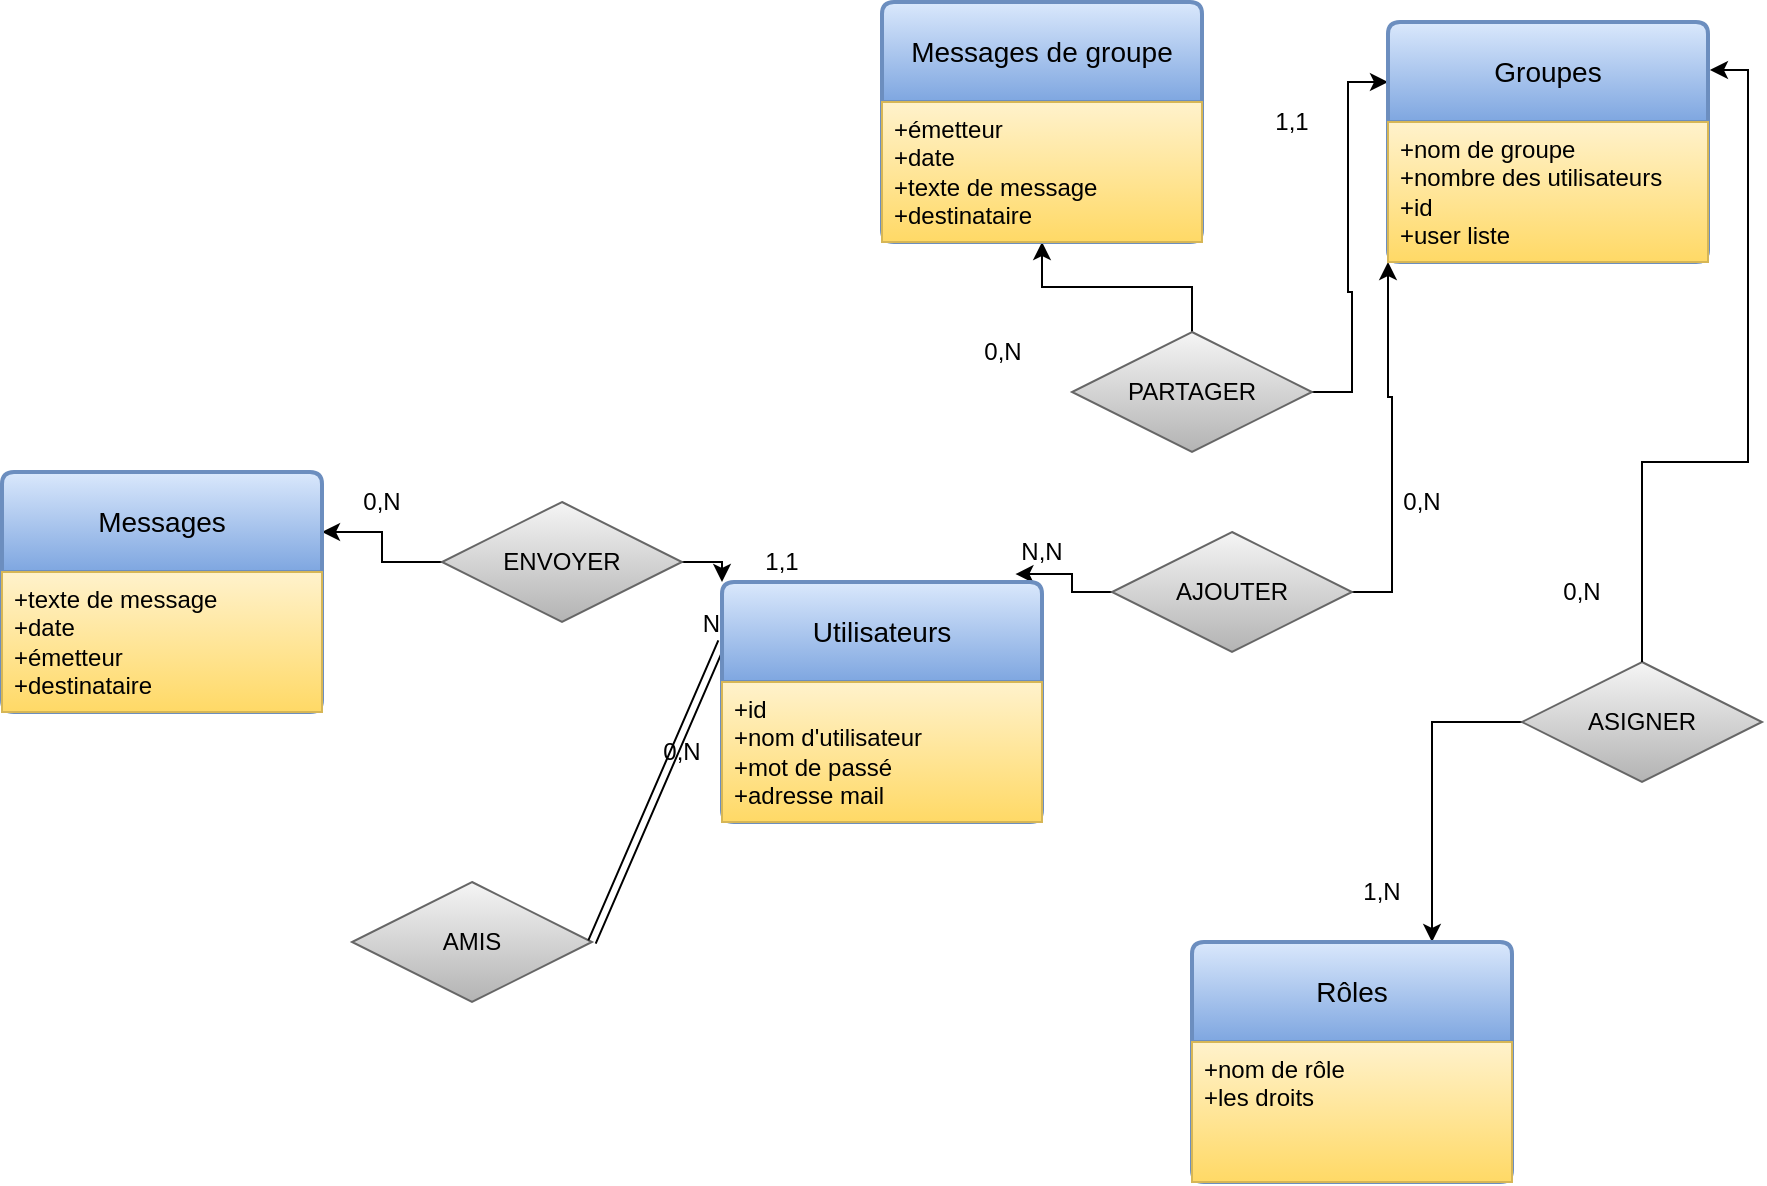 <mxfile version="22.1.4" type="github">
  <diagram id="R2lEEEUBdFMjLlhIrx00" name="Page-1">
    <mxGraphModel dx="2273" dy="604" grid="1" gridSize="10" guides="1" tooltips="1" connect="1" arrows="1" fold="1" page="1" pageScale="1" pageWidth="1100" pageHeight="850" math="0" shadow="0" extFonts="Permanent Marker^https://fonts.googleapis.com/css?family=Permanent+Marker">
      <root>
        <mxCell id="0" />
        <mxCell id="1" parent="0" />
        <mxCell id="nqBFF6TNOds9ZoNXhfpZ-1" value="AMIS" style="shape=rhombus;perimeter=rhombusPerimeter;whiteSpace=wrap;html=1;align=center;fillColor=#f5f5f5;strokeColor=#666666;gradientColor=#b3b3b3;" parent="1" vertex="1">
          <mxGeometry x="-305" y="550" width="120" height="60" as="geometry" />
        </mxCell>
        <mxCell id="5RMD4BezjyQq2ldkv20B-14" style="edgeStyle=orthogonalEdgeStyle;rounded=0;orthogonalLoop=1;jettySize=auto;html=1;entryX=0.75;entryY=0;entryDx=0;entryDy=0;" parent="1" source="nqBFF6TNOds9ZoNXhfpZ-2" target="5RMD4BezjyQq2ldkv20B-1" edge="1">
          <mxGeometry relative="1" as="geometry" />
        </mxCell>
        <mxCell id="nqBFF6TNOds9ZoNXhfpZ-2" value="ASIGNER" style="shape=rhombus;perimeter=rhombusPerimeter;whiteSpace=wrap;html=1;align=center;fillColor=#f5f5f5;strokeColor=#666666;gradientColor=#b3b3b3;" parent="1" vertex="1">
          <mxGeometry x="280" y="440" width="120" height="60" as="geometry" />
        </mxCell>
        <mxCell id="nqBFF6TNOds9ZoNXhfpZ-10" style="edgeStyle=orthogonalEdgeStyle;rounded=0;orthogonalLoop=1;jettySize=auto;html=1;exitX=0;exitY=0.5;exitDx=0;exitDy=0;entryX=0.917;entryY=-0.033;entryDx=0;entryDy=0;entryPerimeter=0;" parent="1" source="nqBFF6TNOds9ZoNXhfpZ-3" target="fBHS-X9BeHUpOfHcf2Rk-1" edge="1">
          <mxGeometry relative="1" as="geometry">
            <mxPoint x="30" y="420" as="targetPoint" />
          </mxGeometry>
        </mxCell>
        <mxCell id="5RMD4BezjyQq2ldkv20B-18" style="edgeStyle=orthogonalEdgeStyle;rounded=0;orthogonalLoop=1;jettySize=auto;html=1;entryX=0;entryY=1;entryDx=0;entryDy=0;" parent="1" source="nqBFF6TNOds9ZoNXhfpZ-3" target="5RMD4BezjyQq2ldkv20B-4" edge="1">
          <mxGeometry relative="1" as="geometry" />
        </mxCell>
        <mxCell id="nqBFF6TNOds9ZoNXhfpZ-3" value="AJOUTER" style="shape=rhombus;perimeter=rhombusPerimeter;whiteSpace=wrap;html=1;align=center;fillColor=#f5f5f5;strokeColor=#666666;gradientColor=#b3b3b3;" parent="1" vertex="1">
          <mxGeometry x="75" y="375" width="120" height="60" as="geometry" />
        </mxCell>
        <mxCell id="5RMD4BezjyQq2ldkv20B-10" style="edgeStyle=orthogonalEdgeStyle;rounded=0;orthogonalLoop=1;jettySize=auto;html=1;entryX=0.5;entryY=1;entryDx=0;entryDy=0;" parent="1" source="nqBFF6TNOds9ZoNXhfpZ-4" target="5RMD4BezjyQq2ldkv20B-8" edge="1">
          <mxGeometry relative="1" as="geometry" />
        </mxCell>
        <mxCell id="5RMD4BezjyQq2ldkv20B-17" style="edgeStyle=orthogonalEdgeStyle;rounded=0;orthogonalLoop=1;jettySize=auto;html=1;entryX=0;entryY=0.25;entryDx=0;entryDy=0;" parent="1" source="nqBFF6TNOds9ZoNXhfpZ-4" target="5RMD4BezjyQq2ldkv20B-3" edge="1">
          <mxGeometry relative="1" as="geometry" />
        </mxCell>
        <mxCell id="nqBFF6TNOds9ZoNXhfpZ-4" value="PARTAGER" style="shape=rhombus;perimeter=rhombusPerimeter;whiteSpace=wrap;html=1;align=center;fillColor=#f5f5f5;strokeColor=#666666;gradientColor=#b3b3b3;" parent="1" vertex="1">
          <mxGeometry x="55" y="275" width="120" height="60" as="geometry" />
        </mxCell>
        <mxCell id="nqBFF6TNOds9ZoNXhfpZ-18" style="edgeStyle=orthogonalEdgeStyle;rounded=0;orthogonalLoop=1;jettySize=auto;html=1;exitX=1;exitY=0.5;exitDx=0;exitDy=0;entryX=0;entryY=0;entryDx=0;entryDy=0;" parent="1" source="nqBFF6TNOds9ZoNXhfpZ-5" target="fBHS-X9BeHUpOfHcf2Rk-1" edge="1">
          <mxGeometry relative="1" as="geometry">
            <mxPoint x="-70" y="420" as="targetPoint" />
          </mxGeometry>
        </mxCell>
        <mxCell id="5RMD4BezjyQq2ldkv20B-11" style="edgeStyle=orthogonalEdgeStyle;rounded=0;orthogonalLoop=1;jettySize=auto;html=1;exitX=0;exitY=0.5;exitDx=0;exitDy=0;entryX=1;entryY=0.25;entryDx=0;entryDy=0;" parent="1" source="nqBFF6TNOds9ZoNXhfpZ-5" target="5RMD4BezjyQq2ldkv20B-5" edge="1">
          <mxGeometry relative="1" as="geometry" />
        </mxCell>
        <mxCell id="nqBFF6TNOds9ZoNXhfpZ-5" value="ENVOYER" style="shape=rhombus;perimeter=rhombusPerimeter;whiteSpace=wrap;html=1;align=center;fillColor=#f5f5f5;strokeColor=#666666;gradientColor=#b3b3b3;" parent="1" vertex="1">
          <mxGeometry x="-260" y="360" width="120" height="60" as="geometry" />
        </mxCell>
        <mxCell id="nqBFF6TNOds9ZoNXhfpZ-19" value="0,N" style="text;html=1;align=center;verticalAlign=middle;resizable=0;points=[];autosize=1;strokeColor=none;fillColor=none;" parent="1" vertex="1">
          <mxGeometry y="270" width="40" height="30" as="geometry" />
        </mxCell>
        <mxCell id="nqBFF6TNOds9ZoNXhfpZ-20" value="0,N" style="text;html=1;strokeColor=none;fillColor=none;align=center;verticalAlign=middle;whiteSpace=wrap;rounded=0;" parent="1" vertex="1">
          <mxGeometry x="280" y="390" width="60" height="30" as="geometry" />
        </mxCell>
        <mxCell id="nqBFF6TNOds9ZoNXhfpZ-21" value="1,N" style="text;html=1;strokeColor=none;fillColor=none;align=center;verticalAlign=middle;whiteSpace=wrap;rounded=0;" parent="1" vertex="1">
          <mxGeometry x="180" y="540" width="60" height="30" as="geometry" />
        </mxCell>
        <mxCell id="nqBFF6TNOds9ZoNXhfpZ-23" value="0,N" style="text;html=1;strokeColor=none;fillColor=none;align=center;verticalAlign=middle;whiteSpace=wrap;rounded=0;" parent="1" vertex="1">
          <mxGeometry x="-170" y="470" width="60" height="30" as="geometry" />
        </mxCell>
        <mxCell id="nqBFF6TNOds9ZoNXhfpZ-24" value="N,N" style="text;html=1;strokeColor=none;fillColor=none;align=center;verticalAlign=middle;whiteSpace=wrap;rounded=0;" parent="1" vertex="1">
          <mxGeometry x="10" y="370" width="60" height="30" as="geometry" />
        </mxCell>
        <mxCell id="nqBFF6TNOds9ZoNXhfpZ-25" value="0,N" style="text;html=1;strokeColor=none;fillColor=none;align=center;verticalAlign=middle;whiteSpace=wrap;rounded=0;" parent="1" vertex="1">
          <mxGeometry x="200" y="345" width="60" height="30" as="geometry" />
        </mxCell>
        <mxCell id="nqBFF6TNOds9ZoNXhfpZ-26" value="1,1" style="text;html=1;strokeColor=none;fillColor=none;align=center;verticalAlign=middle;whiteSpace=wrap;rounded=0;" parent="1" vertex="1">
          <mxGeometry x="135" y="155" width="60" height="30" as="geometry" />
        </mxCell>
        <mxCell id="nqBFF6TNOds9ZoNXhfpZ-27" value="1,1" style="text;html=1;strokeColor=none;fillColor=none;align=center;verticalAlign=middle;whiteSpace=wrap;rounded=0;" parent="1" vertex="1">
          <mxGeometry x="-120" y="375" width="60" height="30" as="geometry" />
        </mxCell>
        <mxCell id="nqBFF6TNOds9ZoNXhfpZ-28" value="0,N" style="text;html=1;strokeColor=none;fillColor=none;align=center;verticalAlign=middle;whiteSpace=wrap;rounded=0;" parent="1" vertex="1">
          <mxGeometry x="-320" y="345" width="60" height="30" as="geometry" />
        </mxCell>
        <mxCell id="nqBFF6TNOds9ZoNXhfpZ-30" value="" style="shape=link;html=1;rounded=0;exitX=1;exitY=0.5;exitDx=0;exitDy=0;entryX=0;entryY=0.25;entryDx=0;entryDy=0;" parent="1" source="nqBFF6TNOds9ZoNXhfpZ-1" target="fBHS-X9BeHUpOfHcf2Rk-1" edge="1">
          <mxGeometry relative="1" as="geometry">
            <mxPoint x="-100" y="450" as="sourcePoint" />
            <mxPoint x="-70" y="440" as="targetPoint" />
          </mxGeometry>
        </mxCell>
        <mxCell id="nqBFF6TNOds9ZoNXhfpZ-31" value="N" style="resizable=0;html=1;whiteSpace=wrap;align=right;verticalAlign=bottom;" parent="nqBFF6TNOds9ZoNXhfpZ-30" connectable="0" vertex="1">
          <mxGeometry x="1" relative="1" as="geometry" />
        </mxCell>
        <mxCell id="5RMD4BezjyQq2ldkv20B-1" value="Rôles" style="swimlane;childLayout=stackLayout;horizontal=1;startSize=50;horizontalStack=0;rounded=1;fontSize=14;fontStyle=0;strokeWidth=2;resizeParent=0;resizeLast=1;shadow=0;dashed=0;align=center;arcSize=4;whiteSpace=wrap;html=1;fillColor=#dae8fc;gradientColor=#7ea6e0;strokeColor=#6c8ebf;" parent="1" vertex="1">
          <mxGeometry x="115" y="580" width="160" height="120" as="geometry" />
        </mxCell>
        <mxCell id="5RMD4BezjyQq2ldkv20B-2" value="+nom de rôle&lt;br&gt;+les droits" style="align=left;strokeColor=#d6b656;fillColor=#fff2cc;spacingLeft=4;fontSize=12;verticalAlign=top;resizable=0;rotatable=0;part=1;html=1;gradientColor=#ffd966;" parent="5RMD4BezjyQq2ldkv20B-1" vertex="1">
          <mxGeometry y="50" width="160" height="70" as="geometry" />
        </mxCell>
        <mxCell id="5RMD4BezjyQq2ldkv20B-3" value="Groupes" style="swimlane;childLayout=stackLayout;horizontal=1;startSize=50;horizontalStack=0;rounded=1;fontSize=14;fontStyle=0;strokeWidth=2;resizeParent=0;resizeLast=1;shadow=0;dashed=0;align=center;arcSize=4;whiteSpace=wrap;html=1;fillColor=#dae8fc;gradientColor=#7ea6e0;strokeColor=#6c8ebf;" parent="1" vertex="1">
          <mxGeometry x="213" y="120" width="160" height="120" as="geometry" />
        </mxCell>
        <mxCell id="5RMD4BezjyQq2ldkv20B-4" value="+nom de groupe&lt;br&gt;+nombre des utilisateurs&lt;br&gt;+id&lt;br&gt;+user liste" style="align=left;strokeColor=#d6b656;fillColor=#fff2cc;spacingLeft=4;fontSize=12;verticalAlign=top;resizable=0;rotatable=0;part=1;html=1;gradientColor=#ffd966;" parent="5RMD4BezjyQq2ldkv20B-3" vertex="1">
          <mxGeometry y="50" width="160" height="70" as="geometry" />
        </mxCell>
        <mxCell id="5RMD4BezjyQq2ldkv20B-5" value="Messages" style="swimlane;childLayout=stackLayout;horizontal=1;startSize=50;horizontalStack=0;rounded=1;fontSize=14;fontStyle=0;strokeWidth=2;resizeParent=0;resizeLast=1;shadow=0;dashed=0;align=center;arcSize=4;whiteSpace=wrap;html=1;fillColor=#dae8fc;gradientColor=#7ea6e0;strokeColor=#6c8ebf;" parent="1" vertex="1">
          <mxGeometry x="-480" y="345" width="160" height="120" as="geometry" />
        </mxCell>
        <mxCell id="5RMD4BezjyQq2ldkv20B-6" value="+texte de message&lt;br&gt;+date&lt;br&gt;+émetteur&lt;br&gt;+destinataire" style="align=left;strokeColor=#d6b656;fillColor=#fff2cc;spacingLeft=4;fontSize=12;verticalAlign=top;resizable=0;rotatable=0;part=1;html=1;gradientColor=#ffd966;" parent="5RMD4BezjyQq2ldkv20B-5" vertex="1">
          <mxGeometry y="50" width="160" height="70" as="geometry" />
        </mxCell>
        <mxCell id="5RMD4BezjyQq2ldkv20B-7" value="Messages de groupe" style="swimlane;childLayout=stackLayout;horizontal=1;startSize=50;horizontalStack=0;rounded=1;fontSize=14;fontStyle=0;strokeWidth=2;resizeParent=0;resizeLast=1;shadow=0;dashed=0;align=center;arcSize=4;whiteSpace=wrap;html=1;fillColor=#dae8fc;gradientColor=#7ea6e0;strokeColor=#6c8ebf;" parent="1" vertex="1">
          <mxGeometry x="-40" y="110" width="160" height="120" as="geometry" />
        </mxCell>
        <mxCell id="5RMD4BezjyQq2ldkv20B-8" value="+émetteur&lt;br&gt;+date&lt;br&gt;+texte de message&lt;br&gt;+destinataire" style="align=left;strokeColor=#d6b656;fillColor=#fff2cc;spacingLeft=4;fontSize=12;verticalAlign=top;resizable=0;rotatable=0;part=1;html=1;gradientColor=#ffd966;" parent="5RMD4BezjyQq2ldkv20B-7" vertex="1">
          <mxGeometry y="50" width="160" height="70" as="geometry" />
        </mxCell>
        <mxCell id="5RMD4BezjyQq2ldkv20B-20" style="edgeStyle=orthogonalEdgeStyle;rounded=0;orthogonalLoop=1;jettySize=auto;html=1;entryX=1.006;entryY=0.2;entryDx=0;entryDy=0;entryPerimeter=0;" parent="1" source="nqBFF6TNOds9ZoNXhfpZ-2" target="5RMD4BezjyQq2ldkv20B-3" edge="1">
          <mxGeometry relative="1" as="geometry" />
        </mxCell>
        <mxCell id="fBHS-X9BeHUpOfHcf2Rk-1" value="Utilisateurs" style="swimlane;childLayout=stackLayout;horizontal=1;startSize=50;horizontalStack=0;rounded=1;fontSize=14;fontStyle=0;strokeWidth=2;resizeParent=0;resizeLast=1;shadow=0;dashed=0;align=center;arcSize=4;whiteSpace=wrap;html=1;fillColor=#dae8fc;gradientColor=#7ea6e0;strokeColor=#6c8ebf;" parent="1" vertex="1">
          <mxGeometry x="-120" y="400" width="160" height="120" as="geometry" />
        </mxCell>
        <mxCell id="fBHS-X9BeHUpOfHcf2Rk-2" value="+id&lt;br&gt;+nom d&#39;utilisateur&lt;br&gt;+mot de passé&lt;br&gt;+adresse mail" style="align=left;strokeColor=#d6b656;fillColor=#fff2cc;spacingLeft=4;fontSize=12;verticalAlign=top;resizable=0;rotatable=0;part=1;html=1;gradientColor=#ffd966;" parent="fBHS-X9BeHUpOfHcf2Rk-1" vertex="1">
          <mxGeometry y="50" width="160" height="70" as="geometry" />
        </mxCell>
      </root>
    </mxGraphModel>
  </diagram>
</mxfile>
